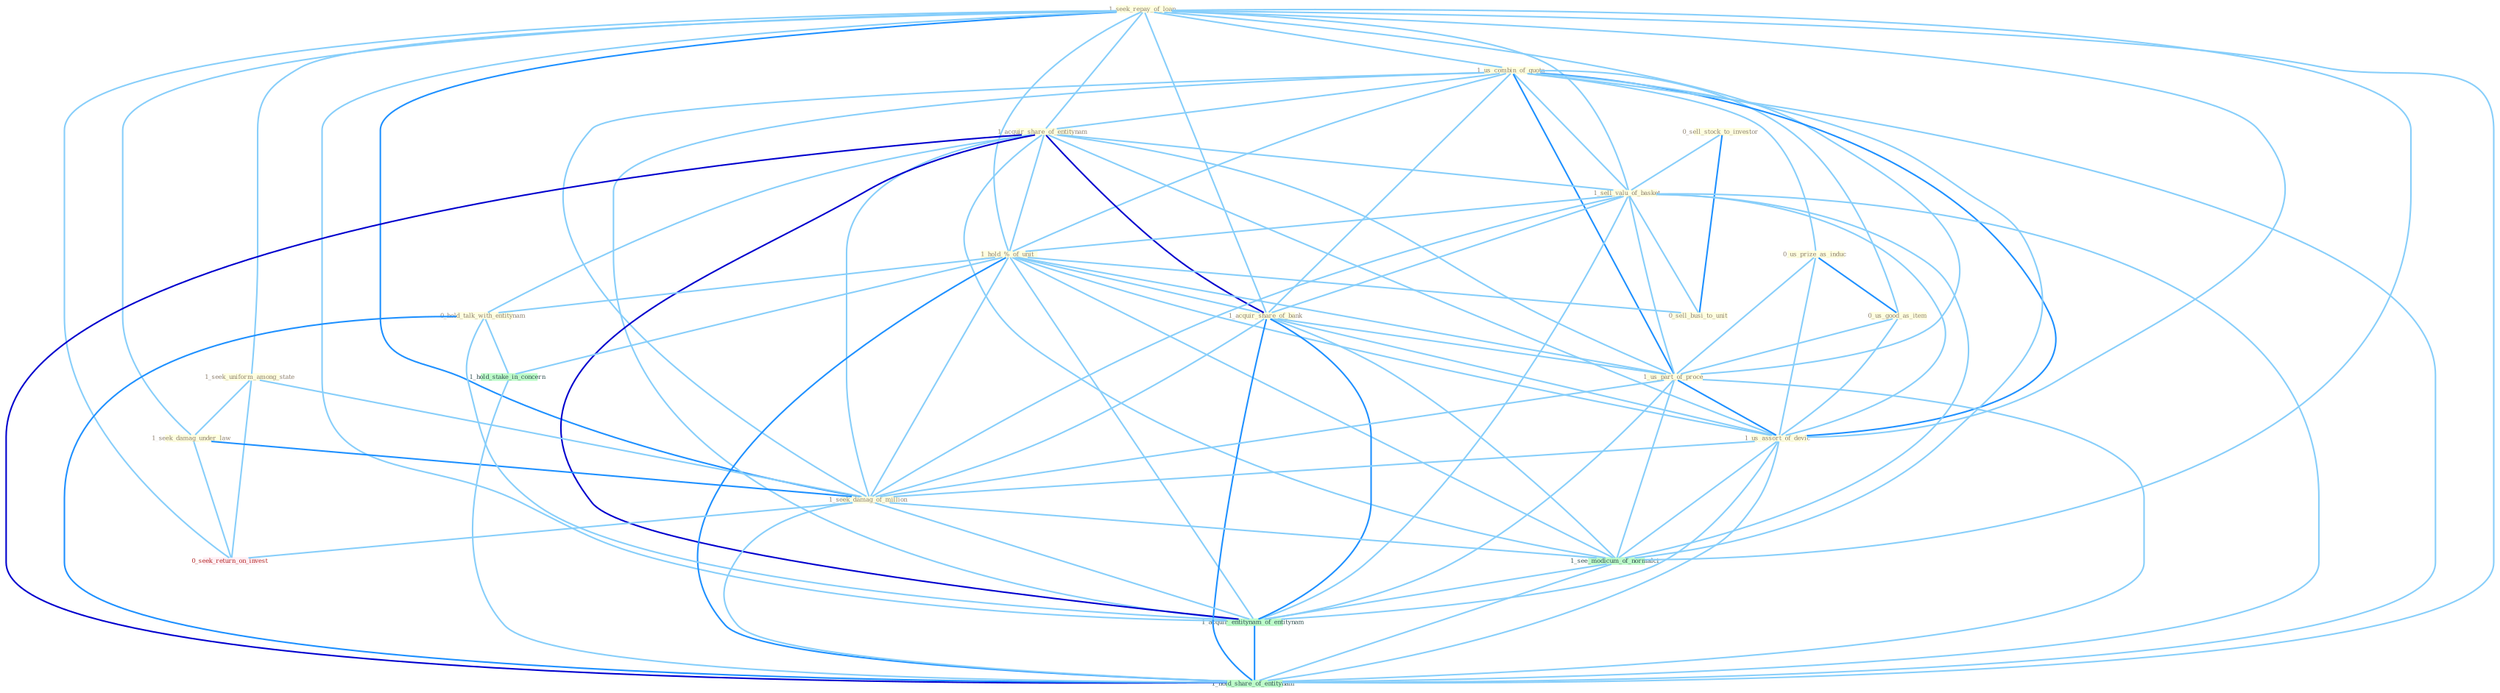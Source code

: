 Graph G{ 
    node
    [shape=polygon,style=filled,width=.5,height=.06,color="#BDFCC9",fixedsize=true,fontsize=4,
    fontcolor="#2f4f4f"];
    {node
    [color="#ffffe0", fontcolor="#8b7d6b"] "1_seek_repay_of_loan " "1_us_combin_of_quota " "1_acquir_share_of_entitynam " "1_seek_uniform_among_state " "0_sell_stock_to_investor " "1_sell_valu_of_basket " "1_hold_%_of_unit " "0_us_prize_as_induc " "1_acquir_share_of_bank " "0_us_good_as_item " "1_us_part_of_proce " "1_seek_damag_under_law " "0_hold_talk_with_entitynam " "1_us_assort_of_devic " "1_seek_damag_of_million " "0_sell_busi_to_unit "}
{node [color="#fff0f5", fontcolor="#b22222"] "0_seek_return_on_invest "}
edge [color="#B0E2FF"];

	"1_seek_repay_of_loan " -- "1_us_combin_of_quota " [w="1", color="#87cefa" ];
	"1_seek_repay_of_loan " -- "1_acquir_share_of_entitynam " [w="1", color="#87cefa" ];
	"1_seek_repay_of_loan " -- "1_seek_uniform_among_state " [w="1", color="#87cefa" ];
	"1_seek_repay_of_loan " -- "1_sell_valu_of_basket " [w="1", color="#87cefa" ];
	"1_seek_repay_of_loan " -- "1_hold_%_of_unit " [w="1", color="#87cefa" ];
	"1_seek_repay_of_loan " -- "1_acquir_share_of_bank " [w="1", color="#87cefa" ];
	"1_seek_repay_of_loan " -- "1_us_part_of_proce " [w="1", color="#87cefa" ];
	"1_seek_repay_of_loan " -- "1_seek_damag_under_law " [w="1", color="#87cefa" ];
	"1_seek_repay_of_loan " -- "1_us_assort_of_devic " [w="1", color="#87cefa" ];
	"1_seek_repay_of_loan " -- "1_seek_damag_of_million " [w="2", color="#1e90ff" , len=0.8];
	"1_seek_repay_of_loan " -- "0_seek_return_on_invest " [w="1", color="#87cefa" ];
	"1_seek_repay_of_loan " -- "1_see_modicum_of_normalci " [w="1", color="#87cefa" ];
	"1_seek_repay_of_loan " -- "1_acquir_entitynam_of_entitynam " [w="1", color="#87cefa" ];
	"1_seek_repay_of_loan " -- "1_hold_share_of_entitynam " [w="1", color="#87cefa" ];
	"1_us_combin_of_quota " -- "1_acquir_share_of_entitynam " [w="1", color="#87cefa" ];
	"1_us_combin_of_quota " -- "1_sell_valu_of_basket " [w="1", color="#87cefa" ];
	"1_us_combin_of_quota " -- "1_hold_%_of_unit " [w="1", color="#87cefa" ];
	"1_us_combin_of_quota " -- "0_us_prize_as_induc " [w="1", color="#87cefa" ];
	"1_us_combin_of_quota " -- "1_acquir_share_of_bank " [w="1", color="#87cefa" ];
	"1_us_combin_of_quota " -- "0_us_good_as_item " [w="1", color="#87cefa" ];
	"1_us_combin_of_quota " -- "1_us_part_of_proce " [w="2", color="#1e90ff" , len=0.8];
	"1_us_combin_of_quota " -- "1_us_assort_of_devic " [w="2", color="#1e90ff" , len=0.8];
	"1_us_combin_of_quota " -- "1_seek_damag_of_million " [w="1", color="#87cefa" ];
	"1_us_combin_of_quota " -- "1_see_modicum_of_normalci " [w="1", color="#87cefa" ];
	"1_us_combin_of_quota " -- "1_acquir_entitynam_of_entitynam " [w="1", color="#87cefa" ];
	"1_us_combin_of_quota " -- "1_hold_share_of_entitynam " [w="1", color="#87cefa" ];
	"1_acquir_share_of_entitynam " -- "1_sell_valu_of_basket " [w="1", color="#87cefa" ];
	"1_acquir_share_of_entitynam " -- "1_hold_%_of_unit " [w="1", color="#87cefa" ];
	"1_acquir_share_of_entitynam " -- "1_acquir_share_of_bank " [w="3", color="#0000cd" , len=0.6];
	"1_acquir_share_of_entitynam " -- "1_us_part_of_proce " [w="1", color="#87cefa" ];
	"1_acquir_share_of_entitynam " -- "0_hold_talk_with_entitynam " [w="1", color="#87cefa" ];
	"1_acquir_share_of_entitynam " -- "1_us_assort_of_devic " [w="1", color="#87cefa" ];
	"1_acquir_share_of_entitynam " -- "1_seek_damag_of_million " [w="1", color="#87cefa" ];
	"1_acquir_share_of_entitynam " -- "1_see_modicum_of_normalci " [w="1", color="#87cefa" ];
	"1_acquir_share_of_entitynam " -- "1_acquir_entitynam_of_entitynam " [w="3", color="#0000cd" , len=0.6];
	"1_acquir_share_of_entitynam " -- "1_hold_share_of_entitynam " [w="3", color="#0000cd" , len=0.6];
	"1_seek_uniform_among_state " -- "1_seek_damag_under_law " [w="1", color="#87cefa" ];
	"1_seek_uniform_among_state " -- "1_seek_damag_of_million " [w="1", color="#87cefa" ];
	"1_seek_uniform_among_state " -- "0_seek_return_on_invest " [w="1", color="#87cefa" ];
	"0_sell_stock_to_investor " -- "1_sell_valu_of_basket " [w="1", color="#87cefa" ];
	"0_sell_stock_to_investor " -- "0_sell_busi_to_unit " [w="2", color="#1e90ff" , len=0.8];
	"1_sell_valu_of_basket " -- "1_hold_%_of_unit " [w="1", color="#87cefa" ];
	"1_sell_valu_of_basket " -- "1_acquir_share_of_bank " [w="1", color="#87cefa" ];
	"1_sell_valu_of_basket " -- "1_us_part_of_proce " [w="1", color="#87cefa" ];
	"1_sell_valu_of_basket " -- "1_us_assort_of_devic " [w="1", color="#87cefa" ];
	"1_sell_valu_of_basket " -- "1_seek_damag_of_million " [w="1", color="#87cefa" ];
	"1_sell_valu_of_basket " -- "0_sell_busi_to_unit " [w="1", color="#87cefa" ];
	"1_sell_valu_of_basket " -- "1_see_modicum_of_normalci " [w="1", color="#87cefa" ];
	"1_sell_valu_of_basket " -- "1_acquir_entitynam_of_entitynam " [w="1", color="#87cefa" ];
	"1_sell_valu_of_basket " -- "1_hold_share_of_entitynam " [w="1", color="#87cefa" ];
	"1_hold_%_of_unit " -- "1_acquir_share_of_bank " [w="1", color="#87cefa" ];
	"1_hold_%_of_unit " -- "1_us_part_of_proce " [w="1", color="#87cefa" ];
	"1_hold_%_of_unit " -- "0_hold_talk_with_entitynam " [w="1", color="#87cefa" ];
	"1_hold_%_of_unit " -- "1_us_assort_of_devic " [w="1", color="#87cefa" ];
	"1_hold_%_of_unit " -- "1_seek_damag_of_million " [w="1", color="#87cefa" ];
	"1_hold_%_of_unit " -- "0_sell_busi_to_unit " [w="1", color="#87cefa" ];
	"1_hold_%_of_unit " -- "1_hold_stake_in_concern " [w="1", color="#87cefa" ];
	"1_hold_%_of_unit " -- "1_see_modicum_of_normalci " [w="1", color="#87cefa" ];
	"1_hold_%_of_unit " -- "1_acquir_entitynam_of_entitynam " [w="1", color="#87cefa" ];
	"1_hold_%_of_unit " -- "1_hold_share_of_entitynam " [w="2", color="#1e90ff" , len=0.8];
	"0_us_prize_as_induc " -- "0_us_good_as_item " [w="2", color="#1e90ff" , len=0.8];
	"0_us_prize_as_induc " -- "1_us_part_of_proce " [w="1", color="#87cefa" ];
	"0_us_prize_as_induc " -- "1_us_assort_of_devic " [w="1", color="#87cefa" ];
	"1_acquir_share_of_bank " -- "1_us_part_of_proce " [w="1", color="#87cefa" ];
	"1_acquir_share_of_bank " -- "1_us_assort_of_devic " [w="1", color="#87cefa" ];
	"1_acquir_share_of_bank " -- "1_seek_damag_of_million " [w="1", color="#87cefa" ];
	"1_acquir_share_of_bank " -- "1_see_modicum_of_normalci " [w="1", color="#87cefa" ];
	"1_acquir_share_of_bank " -- "1_acquir_entitynam_of_entitynam " [w="2", color="#1e90ff" , len=0.8];
	"1_acquir_share_of_bank " -- "1_hold_share_of_entitynam " [w="2", color="#1e90ff" , len=0.8];
	"0_us_good_as_item " -- "1_us_part_of_proce " [w="1", color="#87cefa" ];
	"0_us_good_as_item " -- "1_us_assort_of_devic " [w="1", color="#87cefa" ];
	"1_us_part_of_proce " -- "1_us_assort_of_devic " [w="2", color="#1e90ff" , len=0.8];
	"1_us_part_of_proce " -- "1_seek_damag_of_million " [w="1", color="#87cefa" ];
	"1_us_part_of_proce " -- "1_see_modicum_of_normalci " [w="1", color="#87cefa" ];
	"1_us_part_of_proce " -- "1_acquir_entitynam_of_entitynam " [w="1", color="#87cefa" ];
	"1_us_part_of_proce " -- "1_hold_share_of_entitynam " [w="1", color="#87cefa" ];
	"1_seek_damag_under_law " -- "1_seek_damag_of_million " [w="2", color="#1e90ff" , len=0.8];
	"1_seek_damag_under_law " -- "0_seek_return_on_invest " [w="1", color="#87cefa" ];
	"0_hold_talk_with_entitynam " -- "1_hold_stake_in_concern " [w="1", color="#87cefa" ];
	"0_hold_talk_with_entitynam " -- "1_acquir_entitynam_of_entitynam " [w="1", color="#87cefa" ];
	"0_hold_talk_with_entitynam " -- "1_hold_share_of_entitynam " [w="2", color="#1e90ff" , len=0.8];
	"1_us_assort_of_devic " -- "1_seek_damag_of_million " [w="1", color="#87cefa" ];
	"1_us_assort_of_devic " -- "1_see_modicum_of_normalci " [w="1", color="#87cefa" ];
	"1_us_assort_of_devic " -- "1_acquir_entitynam_of_entitynam " [w="1", color="#87cefa" ];
	"1_us_assort_of_devic " -- "1_hold_share_of_entitynam " [w="1", color="#87cefa" ];
	"1_seek_damag_of_million " -- "0_seek_return_on_invest " [w="1", color="#87cefa" ];
	"1_seek_damag_of_million " -- "1_see_modicum_of_normalci " [w="1", color="#87cefa" ];
	"1_seek_damag_of_million " -- "1_acquir_entitynam_of_entitynam " [w="1", color="#87cefa" ];
	"1_seek_damag_of_million " -- "1_hold_share_of_entitynam " [w="1", color="#87cefa" ];
	"1_hold_stake_in_concern " -- "1_hold_share_of_entitynam " [w="1", color="#87cefa" ];
	"1_see_modicum_of_normalci " -- "1_acquir_entitynam_of_entitynam " [w="1", color="#87cefa" ];
	"1_see_modicum_of_normalci " -- "1_hold_share_of_entitynam " [w="1", color="#87cefa" ];
	"1_acquir_entitynam_of_entitynam " -- "1_hold_share_of_entitynam " [w="2", color="#1e90ff" , len=0.8];
}